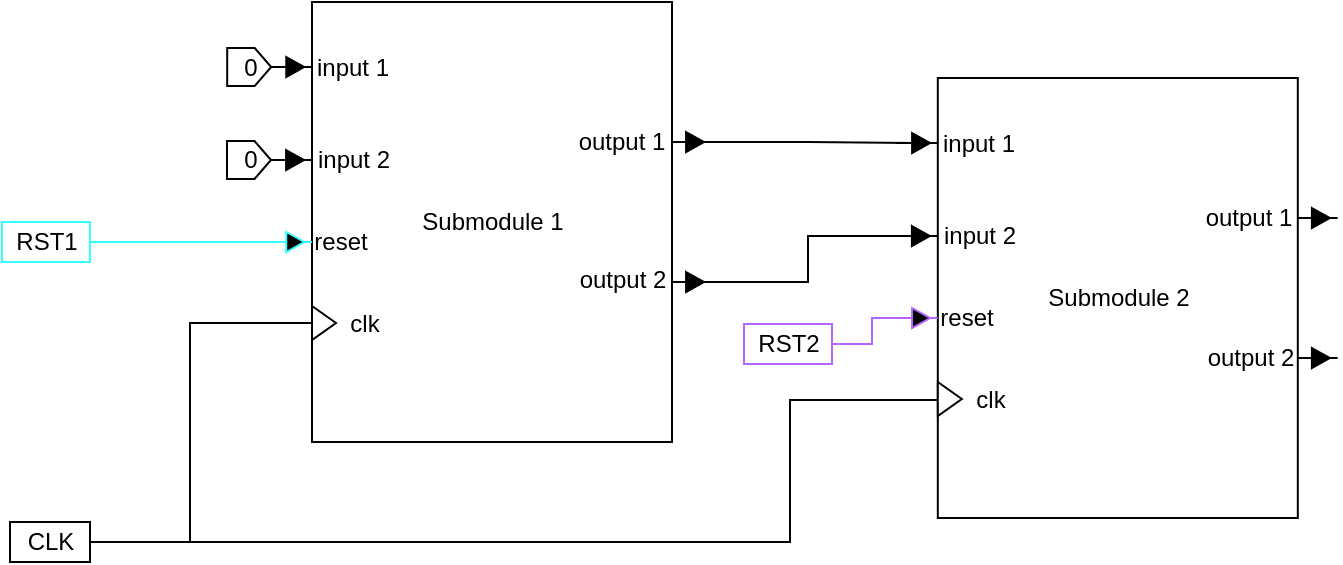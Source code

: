 <mxfile>
    <diagram id="hPD14SkwtZDkbTMTvTvp" name="Page-1">
        <mxGraphModel dx="2040" dy="1626" grid="0" gridSize="1" guides="1" tooltips="1" connect="1" arrows="1" fold="1" page="1" pageScale="1" pageWidth="850" pageHeight="1100" math="0" shadow="0">
            <root>
                <mxCell id="0"/>
                <mxCell id="1" parent="0"/>
                <mxCell id="13" style="edgeStyle=orthogonalEdgeStyle;html=1;endArrow=none;endFill=0;bendable=1;noJump=0;flowAnimation=0;ignoreEdge=0;orthogonalLoop=0;orthogonal=0;enumerate=0;comic=0;arcSize=0;startFill=1;entryX=0;entryY=0.5;entryDx=0;entryDy=0;exitX=0;exitY=0;exitDx=40;exitDy=10;exitPerimeter=0;" parent="1" source="19" target="xuoFPVKf5IApUfL9so8E-78" edge="1">
                    <mxGeometry relative="1" as="geometry">
                        <mxPoint x="-700" y="-430" as="sourcePoint"/>
                        <mxPoint x="-300" y="-510" as="targetPoint"/>
                        <Array as="points">
                            <mxPoint x="-350" y="-430"/>
                            <mxPoint x="-350" y="-501"/>
                            <mxPoint x="-276" y="-501"/>
                        </Array>
                    </mxGeometry>
                </mxCell>
                <mxCell id="14" style="edgeStyle=orthogonalEdgeStyle;html=1;endArrow=none;endFill=0;bendable=1;noJump=0;flowAnimation=0;ignoreEdge=0;orthogonalLoop=0;orthogonal=0;enumerate=0;comic=0;arcSize=0;startFill=1;entryX=0;entryY=0.5;entryDx=0;entryDy=0;" parent="1" target="xuoFPVKf5IApUfL9so8E-55" edge="1">
                    <mxGeometry relative="1" as="geometry">
                        <mxPoint x="-650" y="-430" as="sourcePoint"/>
                        <mxPoint x="-620" y="-540" as="targetPoint"/>
                        <Array as="points">
                            <mxPoint x="-650" y="-539"/>
                        </Array>
                    </mxGeometry>
                </mxCell>
                <mxCell id="19" value="CLK" style="externalPins=0;recursiveResize=0;shadow=0;dashed=0;align=center;html=1;strokeWidth=1;shape=mxgraph.rtl.abstract.entity;container=1;collapsible=0;kind=input;drawPins=0;left=0;right=1;bottom=0;top=0;comic=0;sketch=0;" parent="1" vertex="1">
                    <mxGeometry x="-740" y="-440" width="40" height="20" as="geometry"/>
                </mxCell>
                <mxCell id="23" style="edgeStyle=orthogonalEdgeStyle;comic=0;html=1;exitX=0;exitY=0;exitDx=20;exitDy=10;exitPerimeter=0;entryX=0;entryY=0.5;entryDx=0;entryDy=0;startFill=1;endArrow=none;endFill=0;strokeColor=#33FFFF;" parent="1" source="20" target="xuoFPVKf5IApUfL9so8E-43" edge="1">
                    <mxGeometry relative="1" as="geometry"/>
                </mxCell>
                <mxCell id="20" value="RST1" style="externalPins=0;recursiveResize=0;shadow=0;dashed=0;align=center;html=1;strokeWidth=1;shape=mxgraph.rtl.abstract.entity;container=1;collapsible=0;kind=input;drawPins=0;left=0;right=1;bottom=0;top=0;comic=0;sketch=0;strokeColor=#33FFFF;" parent="1" vertex="1">
                    <mxGeometry x="-744" y="-590" width="44" height="20" as="geometry"/>
                </mxCell>
                <mxCell id="xuoFPVKf5IApUfL9so8E-37" value="0" style="shape=offPageConnector;html=1;rotation=0;direction=north;" parent="1" vertex="1">
                    <mxGeometry x="-631.5" y="-630.5" width="22" height="19" as="geometry"/>
                </mxCell>
                <mxCell id="xuoFPVKf5IApUfL9so8E-41" value="0" style="shape=offPageConnector;html=1;rotation=0;direction=north;" parent="1" vertex="1">
                    <mxGeometry x="-631.4" y="-677" width="22" height="19" as="geometry"/>
                </mxCell>
                <UserObject label="" link="http://127.0.0.1:8000/block/microarchitecture/sub1/" id="xuoFPVKf5IApUfL9so8E-73">
                    <mxCell style="group" parent="1" vertex="1" connectable="0">
                        <mxGeometry x="-608.91" y="-700" width="215.91" height="220" as="geometry"/>
                    </mxCell>
                </UserObject>
                <UserObject label="Submodule 1" link="http://127.0.0.1:8000/block/microarchitecture/sub1/" id="2">
                    <mxCell style="externalPins=0;recursiveResize=0;shadow=0;dashed=0;align=center;html=1;strokeWidth=1;shape=mxgraph.rtl.abstract.entity;container=1;collapsible=0;kind=sequential;drawPins=0;left=0;right=0;bottom=0;top=0;type=none;treeFolding=0;comic=0;enumerate=0;moveCells=0;metaEdit=0;backgroundOutline=0;snapToPoint=0;noLabel=0;rightArr=output%201%3Ao,output%202%3Ao;type_size=30;" parent="xuoFPVKf5IApUfL9so8E-73" vertex="1">
                        <mxGeometry x="19.91" width="180" height="220" as="geometry"/>
                    </mxCell>
                </UserObject>
                <mxCell id="xuoFPVKf5IApUfL9so8E-45" value="input 1" style="text;html=1;align=center;verticalAlign=middle;whiteSpace=wrap;rounded=0;" parent="2" vertex="1">
                    <mxGeometry y="25.75" width="41" height="13.5" as="geometry"/>
                </mxCell>
                <mxCell id="xuoFPVKf5IApUfL9so8E-53" value="input 2" style="text;html=1;align=center;verticalAlign=middle;whiteSpace=wrap;rounded=0;" parent="2" vertex="1">
                    <mxGeometry y="72.25" width="42" height="13.5" as="geometry"/>
                </mxCell>
                <mxCell id="xuoFPVKf5IApUfL9so8E-55" value="" style="triangle;whiteSpace=wrap;html=1;" parent="2" vertex="1">
                    <mxGeometry y="152" width="12" height="17" as="geometry"/>
                </mxCell>
                <mxCell id="xuoFPVKf5IApUfL9so8E-56" value="reset" style="text;html=1;align=center;verticalAlign=middle;whiteSpace=wrap;rounded=0;" parent="2" vertex="1">
                    <mxGeometry y="113" width="29" height="13.5" as="geometry"/>
                </mxCell>
                <mxCell id="xuoFPVKf5IApUfL9so8E-72" value="clk" style="text;html=1;align=center;verticalAlign=middle;whiteSpace=wrap;rounded=0;" parent="2" vertex="1">
                    <mxGeometry x="12" y="153.75" width="29" height="13.5" as="geometry"/>
                </mxCell>
                <mxCell id="xuoFPVKf5IApUfL9so8E-98" value="output 1" style="text;html=1;align=center;verticalAlign=middle;whiteSpace=wrap;rounded=0;" parent="2" vertex="1">
                    <mxGeometry x="130" y="63" width="50" height="13.5" as="geometry"/>
                </mxCell>
                <mxCell id="xuoFPVKf5IApUfL9so8E-99" value="output 2" style="text;html=1;align=center;verticalAlign=middle;whiteSpace=wrap;rounded=0;" parent="2" vertex="1">
                    <mxGeometry x="131" y="132" width="49" height="13.5" as="geometry"/>
                </mxCell>
                <mxCell id="xuoFPVKf5IApUfL9so8E-32" style="edgeStyle=orthogonalEdgeStyle;comic=0;html=1;exitX=0.5;exitY=1;exitDx=0;exitDy=0;entryX=0;entryY=0.5;entryDx=0;entryDy=0;startFill=1;endArrow=none;endFill=0;" parent="xuoFPVKf5IApUfL9so8E-73" source="xuoFPVKf5IApUfL9so8E-37" target="xuoFPVKf5IApUfL9so8E-34" edge="1">
                    <mxGeometry relative="1" as="geometry">
                        <mxPoint x="9.95" y="79" as="targetPoint"/>
                        <mxPoint x="-1.05" y="79" as="sourcePoint"/>
                    </mxGeometry>
                </mxCell>
                <mxCell id="xuoFPVKf5IApUfL9so8E-34" value="" style="triangle;whiteSpace=wrap;html=1;fillColor=#000000;" parent="xuoFPVKf5IApUfL9so8E-73" vertex="1">
                    <mxGeometry x="6.95" y="74" width="8.96" height="10" as="geometry"/>
                </mxCell>
                <mxCell id="xuoFPVKf5IApUfL9so8E-35" style="edgeStyle=orthogonalEdgeStyle;rounded=0;orthogonalLoop=1;jettySize=auto;html=1;exitX=1;exitY=0.5;exitDx=0;exitDy=0;entryX=1.435;entryY=0.508;entryDx=0;entryDy=0;entryPerimeter=0;endArrow=none;endFill=0;" parent="xuoFPVKf5IApUfL9so8E-73" source="xuoFPVKf5IApUfL9so8E-34" target="xuoFPVKf5IApUfL9so8E-34" edge="1">
                    <mxGeometry relative="1" as="geometry"/>
                </mxCell>
                <mxCell id="xuoFPVKf5IApUfL9so8E-38" style="edgeStyle=orthogonalEdgeStyle;comic=0;html=1;exitX=0.5;exitY=1;exitDx=0;exitDy=0;entryX=0;entryY=0.5;entryDx=0;entryDy=0;startFill=1;endArrow=none;endFill=0;" parent="xuoFPVKf5IApUfL9so8E-73" source="xuoFPVKf5IApUfL9so8E-41" target="xuoFPVKf5IApUfL9so8E-39" edge="1">
                    <mxGeometry relative="1" as="geometry">
                        <mxPoint x="10.05" y="32.5" as="targetPoint"/>
                        <mxPoint x="-0.95" y="32.5" as="sourcePoint"/>
                    </mxGeometry>
                </mxCell>
                <mxCell id="xuoFPVKf5IApUfL9so8E-39" value="" style="triangle;whiteSpace=wrap;html=1;fillColor=#000000;" parent="xuoFPVKf5IApUfL9so8E-73" vertex="1">
                    <mxGeometry x="7.05" y="27.5" width="8.96" height="10" as="geometry"/>
                </mxCell>
                <mxCell id="xuoFPVKf5IApUfL9so8E-40" style="edgeStyle=orthogonalEdgeStyle;rounded=0;orthogonalLoop=1;jettySize=auto;html=1;exitX=1;exitY=0.5;exitDx=0;exitDy=0;entryX=1.435;entryY=0.508;entryDx=0;entryDy=0;entryPerimeter=0;endArrow=none;endFill=0;" parent="xuoFPVKf5IApUfL9so8E-73" source="xuoFPVKf5IApUfL9so8E-39" target="xuoFPVKf5IApUfL9so8E-39" edge="1">
                    <mxGeometry relative="1" as="geometry"/>
                </mxCell>
                <mxCell id="xuoFPVKf5IApUfL9so8E-42" style="edgeStyle=orthogonalEdgeStyle;comic=0;html=1;exitX=0.5;exitY=1;exitDx=0;exitDy=0;entryX=0;entryY=0.5;entryDx=0;entryDy=0;startFill=1;endArrow=none;endFill=0;strokeColor=#33FFFF;" parent="xuoFPVKf5IApUfL9so8E-73" target="xuoFPVKf5IApUfL9so8E-43" edge="1">
                    <mxGeometry relative="1" as="geometry">
                        <mxPoint x="10.04" y="120" as="targetPoint"/>
                        <mxPoint y="120" as="sourcePoint"/>
                    </mxGeometry>
                </mxCell>
                <mxCell id="xuoFPVKf5IApUfL9so8E-43" value="" style="triangle;whiteSpace=wrap;html=1;fillColor=#000000;strokeColor=#33FFFF;" parent="xuoFPVKf5IApUfL9so8E-73" vertex="1">
                    <mxGeometry x="7.04" y="115" width="8.96" height="10" as="geometry"/>
                </mxCell>
                <mxCell id="xuoFPVKf5IApUfL9so8E-44" style="edgeStyle=orthogonalEdgeStyle;rounded=0;orthogonalLoop=1;jettySize=auto;html=1;exitX=1;exitY=0.5;exitDx=0;exitDy=0;entryX=1.435;entryY=0.508;entryDx=0;entryDy=0;entryPerimeter=0;endArrow=none;endFill=0;strokeColor=#33FFFF;" parent="xuoFPVKf5IApUfL9so8E-73" source="xuoFPVKf5IApUfL9so8E-43" target="xuoFPVKf5IApUfL9so8E-43" edge="1">
                    <mxGeometry relative="1" as="geometry"/>
                </mxCell>
                <mxCell id="xuoFPVKf5IApUfL9so8E-57" style="edgeStyle=orthogonalEdgeStyle;comic=0;html=1;exitX=0.5;exitY=1;exitDx=0;exitDy=0;entryX=0;entryY=0.5;entryDx=0;entryDy=0;startFill=1;endArrow=none;endFill=0;" parent="xuoFPVKf5IApUfL9so8E-73" target="xuoFPVKf5IApUfL9so8E-58" edge="1">
                    <mxGeometry relative="1" as="geometry">
                        <mxPoint x="209.95" y="70" as="targetPoint"/>
                        <mxPoint x="199.91" y="70" as="sourcePoint"/>
                    </mxGeometry>
                </mxCell>
                <mxCell id="xuoFPVKf5IApUfL9so8E-58" value="" style="triangle;whiteSpace=wrap;html=1;fillColor=#000000;" parent="xuoFPVKf5IApUfL9so8E-73" vertex="1">
                    <mxGeometry x="206.95" y="65" width="8.96" height="10" as="geometry"/>
                </mxCell>
                <mxCell id="xuoFPVKf5IApUfL9so8E-60" style="edgeStyle=orthogonalEdgeStyle;comic=0;html=1;exitX=0.5;exitY=1;exitDx=0;exitDy=0;entryX=0;entryY=0.5;entryDx=0;entryDy=0;startFill=1;endArrow=none;endFill=0;" parent="xuoFPVKf5IApUfL9so8E-73" target="xuoFPVKf5IApUfL9so8E-61" edge="1">
                    <mxGeometry relative="1" as="geometry">
                        <mxPoint x="209.95" y="140" as="targetPoint"/>
                        <mxPoint x="199.91" y="140" as="sourcePoint"/>
                    </mxGeometry>
                </mxCell>
                <mxCell id="xuoFPVKf5IApUfL9so8E-61" value="" style="triangle;whiteSpace=wrap;html=1;fillColor=#000000;" parent="xuoFPVKf5IApUfL9so8E-73" vertex="1">
                    <mxGeometry x="206.95" y="135" width="8.96" height="10" as="geometry"/>
                </mxCell>
                <UserObject label="" link="http://127.0.0.1:8000/block/microarchitecture/sub1/" id="xuoFPVKf5IApUfL9so8E-74">
                    <mxCell style="group" parent="1" vertex="1" connectable="0">
                        <mxGeometry x="-296.0" y="-662" width="215.91" height="220" as="geometry"/>
                    </mxCell>
                </UserObject>
                <UserObject label="Submodule 2" link="http://127.0.0.1:8000/block/microarchitecture/sub1/" id="xuoFPVKf5IApUfL9so8E-75">
                    <mxCell style="externalPins=1;recursiveResize=0;shadow=0;dashed=0;align=center;html=1;strokeWidth=1;shape=mxgraph.rtl.abstract.entity;container=1;collapsible=0;kind=sequential;drawPins=1;left=0;right=0;bottom=0;top=0;type=none;treeFolding=0;comic=0;enumerate=0;moveCells=0;metaEdit=0;backgroundOutline=0;snapToPoint=0;noLabel=0;rightArr=output%201%3Ao,output%202%3Ao;rightRot=180;" parent="xuoFPVKf5IApUfL9so8E-74" vertex="1">
                        <mxGeometry x="19.91" width="180" height="220" as="geometry"/>
                    </mxCell>
                </UserObject>
                <mxCell id="xuoFPVKf5IApUfL9so8E-76" value="input 1" style="text;html=1;align=center;verticalAlign=middle;whiteSpace=wrap;rounded=0;" parent="xuoFPVKf5IApUfL9so8E-75" vertex="1">
                    <mxGeometry y="25.75" width="41" height="13.5" as="geometry"/>
                </mxCell>
                <mxCell id="xuoFPVKf5IApUfL9so8E-77" value="input 2" style="text;html=1;align=center;verticalAlign=middle;whiteSpace=wrap;rounded=0;" parent="xuoFPVKf5IApUfL9so8E-75" vertex="1">
                    <mxGeometry y="72.25" width="42" height="13.5" as="geometry"/>
                </mxCell>
                <mxCell id="xuoFPVKf5IApUfL9so8E-78" value="" style="triangle;whiteSpace=wrap;html=1;" parent="xuoFPVKf5IApUfL9so8E-75" vertex="1">
                    <mxGeometry y="152" width="12" height="17" as="geometry"/>
                </mxCell>
                <mxCell id="xuoFPVKf5IApUfL9so8E-79" value="reset" style="text;html=1;align=center;verticalAlign=middle;whiteSpace=wrap;rounded=0;" parent="xuoFPVKf5IApUfL9so8E-75" vertex="1">
                    <mxGeometry y="113" width="29" height="13.5" as="geometry"/>
                </mxCell>
                <mxCell id="xuoFPVKf5IApUfL9so8E-80" value="clk" style="text;html=1;align=center;verticalAlign=middle;whiteSpace=wrap;rounded=0;" parent="xuoFPVKf5IApUfL9so8E-75" vertex="1">
                    <mxGeometry x="12" y="153.75" width="29" height="13.5" as="geometry"/>
                </mxCell>
                <mxCell id="xuoFPVKf5IApUfL9so8E-101" value="output 2" style="text;html=1;align=center;verticalAlign=middle;whiteSpace=wrap;rounded=0;" parent="xuoFPVKf5IApUfL9so8E-75" vertex="1">
                    <mxGeometry x="133" y="133" width="47" height="13.5" as="geometry"/>
                </mxCell>
                <mxCell id="xuoFPVKf5IApUfL9so8E-81" style="edgeStyle=orthogonalEdgeStyle;comic=0;html=1;exitX=0.5;exitY=1;exitDx=0;exitDy=0;entryX=0;entryY=0.5;entryDx=0;entryDy=0;startFill=1;endArrow=none;endFill=0;" parent="xuoFPVKf5IApUfL9so8E-74" target="xuoFPVKf5IApUfL9so8E-82" edge="1">
                    <mxGeometry relative="1" as="geometry">
                        <mxPoint x="9.95" y="79" as="targetPoint"/>
                        <mxPoint x="-1.05" y="79" as="sourcePoint"/>
                    </mxGeometry>
                </mxCell>
                <mxCell id="xuoFPVKf5IApUfL9so8E-82" value="" style="triangle;whiteSpace=wrap;html=1;fillColor=#000000;" parent="xuoFPVKf5IApUfL9so8E-74" vertex="1">
                    <mxGeometry x="6.95" y="74" width="8.96" height="10" as="geometry"/>
                </mxCell>
                <mxCell id="xuoFPVKf5IApUfL9so8E-83" style="edgeStyle=orthogonalEdgeStyle;rounded=0;orthogonalLoop=1;jettySize=auto;html=1;exitX=1;exitY=0.5;exitDx=0;exitDy=0;entryX=1.435;entryY=0.508;entryDx=0;entryDy=0;entryPerimeter=0;endArrow=none;endFill=0;" parent="xuoFPVKf5IApUfL9so8E-74" source="xuoFPVKf5IApUfL9so8E-82" target="xuoFPVKf5IApUfL9so8E-82" edge="1">
                    <mxGeometry relative="1" as="geometry"/>
                </mxCell>
                <mxCell id="xuoFPVKf5IApUfL9so8E-84" style="edgeStyle=orthogonalEdgeStyle;comic=0;html=1;exitX=0.5;exitY=1;exitDx=0;exitDy=0;entryX=0;entryY=0.5;entryDx=0;entryDy=0;startFill=1;endArrow=none;endFill=0;" parent="xuoFPVKf5IApUfL9so8E-74" target="xuoFPVKf5IApUfL9so8E-85" edge="1">
                    <mxGeometry relative="1" as="geometry">
                        <mxPoint x="10.05" y="32.5" as="targetPoint"/>
                        <mxPoint x="-0.95" y="32.5" as="sourcePoint"/>
                    </mxGeometry>
                </mxCell>
                <mxCell id="xuoFPVKf5IApUfL9so8E-85" value="" style="triangle;whiteSpace=wrap;html=1;fillColor=#000000;" parent="xuoFPVKf5IApUfL9so8E-74" vertex="1">
                    <mxGeometry x="7.05" y="27.5" width="8.96" height="10" as="geometry"/>
                </mxCell>
                <mxCell id="xuoFPVKf5IApUfL9so8E-86" style="edgeStyle=orthogonalEdgeStyle;rounded=0;orthogonalLoop=1;jettySize=auto;html=1;exitX=1;exitY=0.5;exitDx=0;exitDy=0;entryX=1.435;entryY=0.508;entryDx=0;entryDy=0;entryPerimeter=0;endArrow=none;endFill=0;" parent="xuoFPVKf5IApUfL9so8E-74" source="xuoFPVKf5IApUfL9so8E-85" target="xuoFPVKf5IApUfL9so8E-85" edge="1">
                    <mxGeometry relative="1" as="geometry"/>
                </mxCell>
                <mxCell id="xuoFPVKf5IApUfL9so8E-87" style="edgeStyle=orthogonalEdgeStyle;comic=0;html=1;exitX=0.5;exitY=1;exitDx=0;exitDy=0;entryX=0;entryY=0.5;entryDx=0;entryDy=0;startFill=1;endArrow=none;endFill=0;" parent="xuoFPVKf5IApUfL9so8E-74" target="xuoFPVKf5IApUfL9so8E-88" edge="1">
                    <mxGeometry relative="1" as="geometry">
                        <mxPoint x="10.04" y="120" as="targetPoint"/>
                        <mxPoint y="120" as="sourcePoint"/>
                    </mxGeometry>
                </mxCell>
                <mxCell id="xuoFPVKf5IApUfL9so8E-88" value="" style="triangle;whiteSpace=wrap;html=1;fillColor=#000000;strokeColor=#B266FF;" parent="xuoFPVKf5IApUfL9so8E-74" vertex="1">
                    <mxGeometry x="7.04" y="115" width="8.96" height="10" as="geometry"/>
                </mxCell>
                <mxCell id="xuoFPVKf5IApUfL9so8E-89" style="edgeStyle=orthogonalEdgeStyle;rounded=0;orthogonalLoop=1;jettySize=auto;html=1;exitX=1;exitY=0.5;exitDx=0;exitDy=0;entryX=1.435;entryY=0.508;entryDx=0;entryDy=0;entryPerimeter=0;endArrow=none;endFill=0;strokeColor=#B266FF;" parent="xuoFPVKf5IApUfL9so8E-74" source="xuoFPVKf5IApUfL9so8E-88" target="xuoFPVKf5IApUfL9so8E-88" edge="1">
                    <mxGeometry relative="1" as="geometry"/>
                </mxCell>
                <mxCell id="xuoFPVKf5IApUfL9so8E-90" style="edgeStyle=orthogonalEdgeStyle;comic=0;html=1;exitX=0.5;exitY=1;exitDx=0;exitDy=0;entryX=0;entryY=0.5;entryDx=0;entryDy=0;startFill=1;endArrow=none;endFill=0;" parent="xuoFPVKf5IApUfL9so8E-74" target="xuoFPVKf5IApUfL9so8E-91" edge="1">
                    <mxGeometry relative="1" as="geometry">
                        <mxPoint x="209.95" y="70" as="targetPoint"/>
                        <mxPoint x="199.91" y="70" as="sourcePoint"/>
                    </mxGeometry>
                </mxCell>
                <mxCell id="xuoFPVKf5IApUfL9so8E-91" value="" style="triangle;whiteSpace=wrap;html=1;fillColor=#000000;" parent="xuoFPVKf5IApUfL9so8E-74" vertex="1">
                    <mxGeometry x="206.95" y="65" width="8.96" height="10" as="geometry"/>
                </mxCell>
                <mxCell id="xuoFPVKf5IApUfL9so8E-92" style="edgeStyle=orthogonalEdgeStyle;rounded=0;orthogonalLoop=1;jettySize=auto;html=1;exitX=1;exitY=0.5;exitDx=0;exitDy=0;entryX=1.435;entryY=0.508;entryDx=0;entryDy=0;entryPerimeter=0;endArrow=none;endFill=0;" parent="xuoFPVKf5IApUfL9so8E-74" source="xuoFPVKf5IApUfL9so8E-91" target="xuoFPVKf5IApUfL9so8E-91" edge="1">
                    <mxGeometry relative="1" as="geometry"/>
                </mxCell>
                <mxCell id="xuoFPVKf5IApUfL9so8E-93" style="edgeStyle=orthogonalEdgeStyle;comic=0;html=1;exitX=0.5;exitY=1;exitDx=0;exitDy=0;entryX=0;entryY=0.5;entryDx=0;entryDy=0;startFill=1;endArrow=none;endFill=0;" parent="xuoFPVKf5IApUfL9so8E-74" target="xuoFPVKf5IApUfL9so8E-94" edge="1">
                    <mxGeometry relative="1" as="geometry">
                        <mxPoint x="209.95" y="140" as="targetPoint"/>
                        <mxPoint x="199.91" y="140" as="sourcePoint"/>
                    </mxGeometry>
                </mxCell>
                <mxCell id="xuoFPVKf5IApUfL9so8E-94" value="" style="triangle;whiteSpace=wrap;html=1;fillColor=#000000;" parent="xuoFPVKf5IApUfL9so8E-74" vertex="1">
                    <mxGeometry x="206.95" y="135" width="8.96" height="10" as="geometry"/>
                </mxCell>
                <mxCell id="xuoFPVKf5IApUfL9so8E-95" style="edgeStyle=orthogonalEdgeStyle;rounded=0;orthogonalLoop=1;jettySize=auto;html=1;exitX=1;exitY=0.5;exitDx=0;exitDy=0;entryX=1.435;entryY=0.508;entryDx=0;entryDy=0;entryPerimeter=0;endArrow=none;endFill=0;" parent="xuoFPVKf5IApUfL9so8E-74" source="xuoFPVKf5IApUfL9so8E-94" target="xuoFPVKf5IApUfL9so8E-94" edge="1">
                    <mxGeometry relative="1" as="geometry"/>
                </mxCell>
                <mxCell id="xuoFPVKf5IApUfL9so8E-100" value="output 1" style="text;html=1;align=center;verticalAlign=middle;whiteSpace=wrap;rounded=0;" parent="xuoFPVKf5IApUfL9so8E-74" vertex="1">
                    <mxGeometry x="151" y="63.25" width="48.91" height="13.5" as="geometry"/>
                </mxCell>
                <mxCell id="xuoFPVKf5IApUfL9so8E-59" style="edgeStyle=orthogonalEdgeStyle;rounded=0;orthogonalLoop=1;jettySize=auto;html=1;exitX=1;exitY=0.5;exitDx=0;exitDy=0;entryX=0;entryY=0.5;entryDx=0;entryDy=0;endArrow=none;endFill=0;" parent="1" source="xuoFPVKf5IApUfL9so8E-58" target="xuoFPVKf5IApUfL9so8E-85" edge="1">
                    <mxGeometry relative="1" as="geometry"/>
                </mxCell>
                <mxCell id="xuoFPVKf5IApUfL9so8E-62" style="edgeStyle=orthogonalEdgeStyle;rounded=0;orthogonalLoop=1;jettySize=auto;html=1;exitX=1;exitY=0.5;exitDx=0;exitDy=0;entryX=0;entryY=0.5;entryDx=0;entryDy=0;endArrow=none;endFill=0;" parent="1" source="xuoFPVKf5IApUfL9so8E-61" target="xuoFPVKf5IApUfL9so8E-82" edge="1">
                    <mxGeometry relative="1" as="geometry"/>
                </mxCell>
                <mxCell id="xuoFPVKf5IApUfL9so8E-96" style="edgeStyle=orthogonalEdgeStyle;comic=0;html=1;exitX=0;exitY=0;exitDx=20;exitDy=10;exitPerimeter=0;entryX=0;entryY=0.5;entryDx=0;entryDy=0;startFill=1;endArrow=none;endFill=0;arcSize=0;strokeColor=#B266FF;" parent="1" source="xuoFPVKf5IApUfL9so8E-97" target="xuoFPVKf5IApUfL9so8E-88" edge="1">
                    <mxGeometry relative="1" as="geometry">
                        <mxPoint x="-288.96" y="-544" as="targetPoint"/>
                    </mxGeometry>
                </mxCell>
                <mxCell id="xuoFPVKf5IApUfL9so8E-97" value="RST2" style="externalPins=0;recursiveResize=0;shadow=0;dashed=0;align=center;html=1;strokeWidth=1;shape=mxgraph.rtl.abstract.entity;container=1;collapsible=0;kind=input;drawPins=0;left=0;right=1;bottom=0;top=0;comic=0;sketch=0;strokeColor=#B266FF;" parent="1" vertex="1">
                    <mxGeometry x="-373" y="-539" width="44" height="20" as="geometry"/>
                </mxCell>
            </root>
        </mxGraphModel>
    </diagram>
</mxfile>